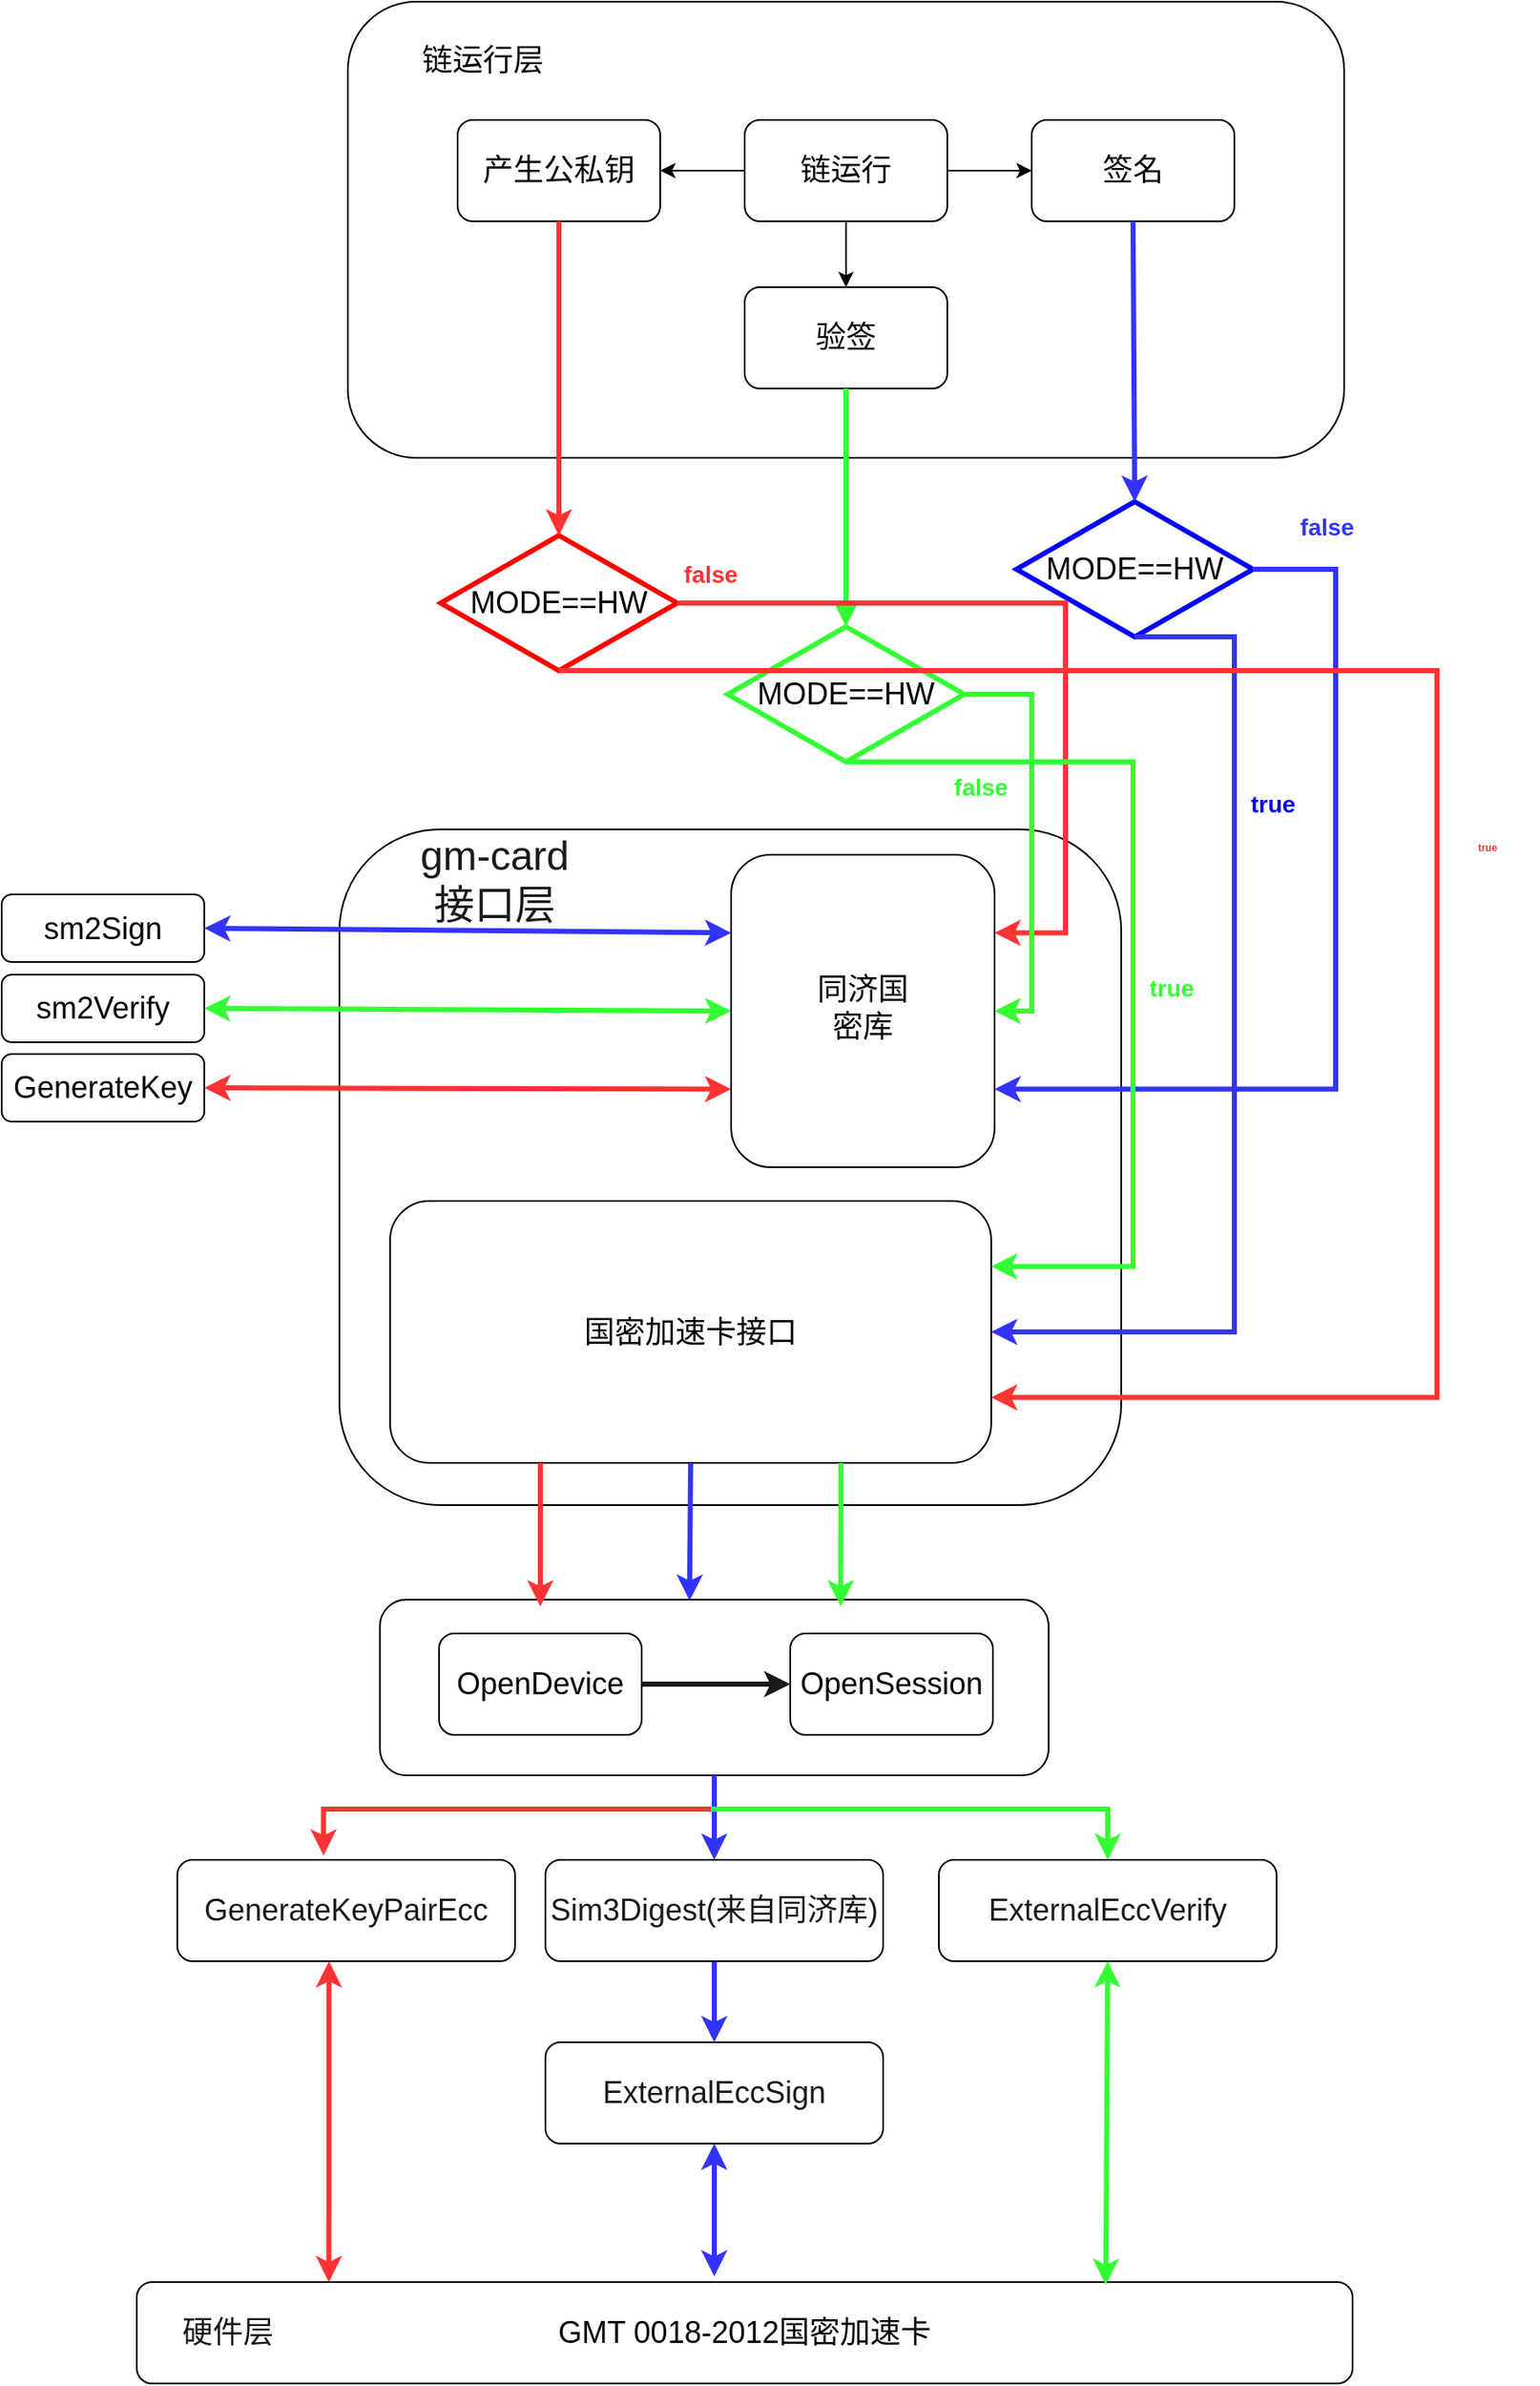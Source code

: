 <mxfile version="16.6.1" type="github">
  <diagram id="c6I_bTGiWWKz6FyQVuJq" name="Page-1">
    <mxGraphModel dx="2287" dy="830" grid="1" gridSize="10" guides="1" tooltips="1" connect="1" arrows="1" fold="1" page="1" pageScale="1" pageWidth="827" pageHeight="1169" math="0" shadow="0">
      <root>
        <mxCell id="0" />
        <mxCell id="1" parent="0" />
        <mxCell id="7-kgMZS4lvq_uKSfa9JE-67" value="" style="rounded=1;whiteSpace=wrap;html=1;fontSize=18;" vertex="1" parent="1">
          <mxGeometry x="74" y="1006" width="396" height="104" as="geometry" />
        </mxCell>
        <mxCell id="7-kgMZS4lvq_uKSfa9JE-5" value="" style="rounded=1;whiteSpace=wrap;html=1;" vertex="1" parent="1">
          <mxGeometry x="55" y="60" width="590" height="270" as="geometry" />
        </mxCell>
        <mxCell id="7-kgMZS4lvq_uKSfa9JE-2" value="&lt;font style=&quot;font-size: 18px&quot;&gt;产生公私钥&lt;/font&gt;" style="rounded=1;whiteSpace=wrap;html=1;" vertex="1" parent="1">
          <mxGeometry x="120" y="130" width="120" height="60" as="geometry" />
        </mxCell>
        <mxCell id="7-kgMZS4lvq_uKSfa9JE-3" value="&lt;font style=&quot;font-size: 18px&quot;&gt;验签&lt;/font&gt;" style="rounded=1;whiteSpace=wrap;html=1;" vertex="1" parent="1">
          <mxGeometry x="290" y="229" width="120" height="60" as="geometry" />
        </mxCell>
        <mxCell id="7-kgMZS4lvq_uKSfa9JE-4" value="&lt;font style=&quot;font-size: 18px&quot;&gt;签名&lt;/font&gt;" style="rounded=1;whiteSpace=wrap;html=1;" vertex="1" parent="1">
          <mxGeometry x="460" y="130" width="120" height="60" as="geometry" />
        </mxCell>
        <mxCell id="7-kgMZS4lvq_uKSfa9JE-6" value="&lt;font style=&quot;font-size: 18px&quot;&gt;链运行层&lt;/font&gt;" style="text;html=1;strokeColor=none;fillColor=none;align=center;verticalAlign=middle;whiteSpace=wrap;rounded=0;" vertex="1" parent="1">
          <mxGeometry x="80" y="80" width="110" height="30" as="geometry" />
        </mxCell>
        <mxCell id="7-kgMZS4lvq_uKSfa9JE-8" value="" style="endArrow=classic;html=1;rounded=0;entryX=0.5;entryY=0;entryDx=0;entryDy=0;exitX=0.5;exitY=1;exitDx=0;exitDy=0;" edge="1" parent="1" source="7-kgMZS4lvq_uKSfa9JE-11" target="7-kgMZS4lvq_uKSfa9JE-3">
          <mxGeometry width="50" height="50" relative="1" as="geometry">
            <mxPoint x="360" y="189" as="sourcePoint" />
            <mxPoint x="440" y="289" as="targetPoint" />
          </mxGeometry>
        </mxCell>
        <mxCell id="7-kgMZS4lvq_uKSfa9JE-12" value="" style="edgeStyle=orthogonalEdgeStyle;rounded=0;orthogonalLoop=1;jettySize=auto;html=1;" edge="1" parent="1" source="7-kgMZS4lvq_uKSfa9JE-11" target="7-kgMZS4lvq_uKSfa9JE-4">
          <mxGeometry relative="1" as="geometry" />
        </mxCell>
        <mxCell id="7-kgMZS4lvq_uKSfa9JE-13" value="" style="edgeStyle=orthogonalEdgeStyle;rounded=0;orthogonalLoop=1;jettySize=auto;html=1;" edge="1" parent="1" source="7-kgMZS4lvq_uKSfa9JE-11" target="7-kgMZS4lvq_uKSfa9JE-2">
          <mxGeometry relative="1" as="geometry" />
        </mxCell>
        <mxCell id="7-kgMZS4lvq_uKSfa9JE-11" value="&lt;font style=&quot;font-size: 18px&quot;&gt;链运行&lt;/font&gt;" style="rounded=1;whiteSpace=wrap;html=1;" vertex="1" parent="1">
          <mxGeometry x="290" y="130" width="120" height="60" as="geometry" />
        </mxCell>
        <mxCell id="7-kgMZS4lvq_uKSfa9JE-14" value="MODE==HW" style="rhombus;whiteSpace=wrap;html=1;fontSize=18;strokeWidth=3;strokeColor=#33FF33;" vertex="1" parent="1">
          <mxGeometry x="280" y="430" width="140" height="80" as="geometry" />
        </mxCell>
        <mxCell id="7-kgMZS4lvq_uKSfa9JE-15" value="MODE==HW" style="rhombus;whiteSpace=wrap;html=1;fontSize=18;strokeColor=#0000FF;strokeWidth=3;" vertex="1" parent="1">
          <mxGeometry x="451" y="356" width="140" height="80" as="geometry" />
        </mxCell>
        <mxCell id="7-kgMZS4lvq_uKSfa9JE-16" value="MODE==HW" style="rhombus;whiteSpace=wrap;html=1;fontSize=18;strokeColor=#FF0000;strokeWidth=3;" vertex="1" parent="1">
          <mxGeometry x="110" y="376" width="140" height="80" as="geometry" />
        </mxCell>
        <mxCell id="7-kgMZS4lvq_uKSfa9JE-19" value="" style="endArrow=classic;html=1;rounded=0;fontSize=18;exitX=0.5;exitY=1;exitDx=0;exitDy=0;entryX=0.5;entryY=0;entryDx=0;entryDy=0;strokeColor=#FF3333;strokeWidth=3;" edge="1" parent="1" source="7-kgMZS4lvq_uKSfa9JE-2" target="7-kgMZS4lvq_uKSfa9JE-16">
          <mxGeometry width="50" height="50" relative="1" as="geometry">
            <mxPoint x="130" y="390" as="sourcePoint" />
            <mxPoint x="180" y="340" as="targetPoint" />
          </mxGeometry>
        </mxCell>
        <mxCell id="7-kgMZS4lvq_uKSfa9JE-20" value="" style="endArrow=classic;html=1;rounded=0;fontSize=18;exitX=0.5;exitY=1;exitDx=0;exitDy=0;entryX=0.5;entryY=0;entryDx=0;entryDy=0;strokeColor=#33FF33;strokeWidth=3;" edge="1" parent="1" source="7-kgMZS4lvq_uKSfa9JE-3" target="7-kgMZS4lvq_uKSfa9JE-14">
          <mxGeometry width="50" height="50" relative="1" as="geometry">
            <mxPoint x="390" y="340" as="sourcePoint" />
            <mxPoint x="440" y="290" as="targetPoint" />
          </mxGeometry>
        </mxCell>
        <mxCell id="7-kgMZS4lvq_uKSfa9JE-21" value="" style="endArrow=classic;html=1;rounded=0;fontSize=18;exitX=0.5;exitY=1;exitDx=0;exitDy=0;entryX=0.5;entryY=0;entryDx=0;entryDy=0;strokeColor=#3333FF;strokeWidth=3;" edge="1" parent="1" source="7-kgMZS4lvq_uKSfa9JE-4" target="7-kgMZS4lvq_uKSfa9JE-15">
          <mxGeometry width="50" height="50" relative="1" as="geometry">
            <mxPoint x="390" y="340" as="sourcePoint" />
            <mxPoint x="440" y="290" as="targetPoint" />
          </mxGeometry>
        </mxCell>
        <mxCell id="7-kgMZS4lvq_uKSfa9JE-22" value="" style="rounded=1;whiteSpace=wrap;html=1;fontSize=18;" vertex="1" parent="1">
          <mxGeometry x="50" y="550" width="463" height="400" as="geometry" />
        </mxCell>
        <mxCell id="7-kgMZS4lvq_uKSfa9JE-25" value="" style="rounded=1;whiteSpace=wrap;html=1;fontSize=18;" vertex="1" parent="1">
          <mxGeometry x="282" y="565" width="156" height="185" as="geometry" />
        </mxCell>
        <mxCell id="7-kgMZS4lvq_uKSfa9JE-28" value="sm2Sign" style="rounded=1;whiteSpace=wrap;html=1;fontSize=18;" vertex="1" parent="1">
          <mxGeometry x="-150" y="588.5" width="120" height="40" as="geometry" />
        </mxCell>
        <mxCell id="7-kgMZS4lvq_uKSfa9JE-30" value="&lt;span&gt;sm2Verify&lt;/span&gt;" style="rounded=1;whiteSpace=wrap;html=1;fontSize=18;" vertex="1" parent="1">
          <mxGeometry x="-150" y="636" width="120" height="40" as="geometry" />
        </mxCell>
        <mxCell id="7-kgMZS4lvq_uKSfa9JE-31" value="&lt;span&gt;GenerateKey&lt;/span&gt;" style="rounded=1;whiteSpace=wrap;html=1;fontSize=18;" vertex="1" parent="1">
          <mxGeometry x="-150" y="683" width="120" height="40" as="geometry" />
        </mxCell>
        <mxCell id="7-kgMZS4lvq_uKSfa9JE-33" value="同济国密库" style="text;html=1;strokeColor=none;fillColor=none;align=center;verticalAlign=middle;whiteSpace=wrap;rounded=0;fontSize=18;" vertex="1" parent="1">
          <mxGeometry x="330" y="617.5" width="60" height="77" as="geometry" />
        </mxCell>
        <mxCell id="7-kgMZS4lvq_uKSfa9JE-46" value="GMT 0018-2012国密加速卡" style="rounded=1;whiteSpace=wrap;html=1;fontSize=18;" vertex="1" parent="1">
          <mxGeometry x="-70" y="1410" width="720" height="60" as="geometry" />
        </mxCell>
        <mxCell id="7-kgMZS4lvq_uKSfa9JE-51" value="" style="edgeStyle=elbowEdgeStyle;elbow=horizontal;endArrow=classic;html=1;rounded=0;fontSize=18;strokeColor=#FF3333;exitX=1;exitY=0.5;exitDx=0;exitDy=0;entryX=1;entryY=0.25;entryDx=0;entryDy=0;strokeWidth=3;" edge="1" parent="1" source="7-kgMZS4lvq_uKSfa9JE-16" target="7-kgMZS4lvq_uKSfa9JE-25">
          <mxGeometry width="50" height="50" relative="1" as="geometry">
            <mxPoint x="70" y="500" as="sourcePoint" />
            <mxPoint x="280" y="604" as="targetPoint" />
            <Array as="points">
              <mxPoint x="480" y="530" />
            </Array>
          </mxGeometry>
        </mxCell>
        <mxCell id="7-kgMZS4lvq_uKSfa9JE-54" value="" style="edgeStyle=elbowEdgeStyle;elbow=horizontal;endArrow=classic;html=1;rounded=0;fontSize=18;strokeColor=#33FF33;exitX=1;exitY=0.5;exitDx=0;exitDy=0;entryX=1;entryY=0.5;entryDx=0;entryDy=0;strokeWidth=3;" edge="1" parent="1" source="7-kgMZS4lvq_uKSfa9JE-14" target="7-kgMZS4lvq_uKSfa9JE-25">
          <mxGeometry width="50" height="50" relative="1" as="geometry">
            <mxPoint x="110" y="510" as="sourcePoint" />
            <mxPoint x="160" y="460" as="targetPoint" />
            <Array as="points">
              <mxPoint x="460" y="580" />
            </Array>
          </mxGeometry>
        </mxCell>
        <mxCell id="7-kgMZS4lvq_uKSfa9JE-55" value="" style="edgeStyle=elbowEdgeStyle;elbow=horizontal;endArrow=classic;html=1;rounded=0;fontSize=18;strokeColor=#3333FF;exitX=1;exitY=0.5;exitDx=0;exitDy=0;entryX=1;entryY=0.75;entryDx=0;entryDy=0;strokeWidth=3;" edge="1" parent="1" source="7-kgMZS4lvq_uKSfa9JE-15" target="7-kgMZS4lvq_uKSfa9JE-25">
          <mxGeometry width="50" height="50" relative="1" as="geometry">
            <mxPoint x="140" y="610" as="sourcePoint" />
            <mxPoint x="190" y="560" as="targetPoint" />
            <Array as="points">
              <mxPoint x="640" y="580" />
            </Array>
          </mxGeometry>
        </mxCell>
        <mxCell id="7-kgMZS4lvq_uKSfa9JE-56" value="国密加速卡接口" style="rounded=1;whiteSpace=wrap;html=1;fontSize=18;" vertex="1" parent="1">
          <mxGeometry x="80" y="770" width="356" height="155" as="geometry" />
        </mxCell>
        <mxCell id="7-kgMZS4lvq_uKSfa9JE-57" value="" style="edgeStyle=elbowEdgeStyle;elbow=horizontal;endArrow=classic;html=1;rounded=0;fontSize=18;strokeColor=#33FF33;exitX=0.5;exitY=1;exitDx=0;exitDy=0;entryX=1;entryY=0.25;entryDx=0;entryDy=0;strokeWidth=3;" edge="1" parent="1" source="7-kgMZS4lvq_uKSfa9JE-14" target="7-kgMZS4lvq_uKSfa9JE-56">
          <mxGeometry width="50" height="50" relative="1" as="geometry">
            <mxPoint x="520" y="570" as="sourcePoint" />
            <mxPoint x="570" y="520" as="targetPoint" />
            <Array as="points">
              <mxPoint x="520" y="640" />
            </Array>
          </mxGeometry>
        </mxCell>
        <mxCell id="7-kgMZS4lvq_uKSfa9JE-58" value="" style="edgeStyle=elbowEdgeStyle;elbow=horizontal;endArrow=classic;html=1;rounded=0;fontSize=18;strokeColor=#3333FF;exitX=0.5;exitY=1;exitDx=0;exitDy=0;entryX=1;entryY=0.5;entryDx=0;entryDy=0;strokeWidth=3;" edge="1" parent="1" source="7-kgMZS4lvq_uKSfa9JE-15" target="7-kgMZS4lvq_uKSfa9JE-56">
          <mxGeometry width="50" height="50" relative="1" as="geometry">
            <mxPoint x="610" y="830" as="sourcePoint" />
            <mxPoint x="660" y="780" as="targetPoint" />
            <Array as="points">
              <mxPoint x="580" y="640" />
            </Array>
          </mxGeometry>
        </mxCell>
        <mxCell id="7-kgMZS4lvq_uKSfa9JE-59" value="" style="edgeStyle=elbowEdgeStyle;elbow=horizontal;endArrow=classic;html=1;rounded=0;fontSize=18;strokeColor=#FF3333;exitX=0.5;exitY=1;exitDx=0;exitDy=0;entryX=1;entryY=0.75;entryDx=0;entryDy=0;strokeWidth=3;" edge="1" parent="1" source="7-kgMZS4lvq_uKSfa9JE-16" target="7-kgMZS4lvq_uKSfa9JE-56">
          <mxGeometry width="50" height="50" relative="1" as="geometry">
            <mxPoint x="30" y="510" as="sourcePoint" />
            <mxPoint x="80" y="460" as="targetPoint" />
            <Array as="points">
              <mxPoint x="700" y="700" />
            </Array>
          </mxGeometry>
        </mxCell>
        <mxCell id="7-kgMZS4lvq_uKSfa9JE-61" value="" style="endArrow=classic;startArrow=classic;html=1;rounded=0;fontSize=18;strokeColor=#33FF33;strokeWidth=3;entryX=0;entryY=0.5;entryDx=0;entryDy=0;exitX=1;exitY=0.5;exitDx=0;exitDy=0;" edge="1" parent="1" source="7-kgMZS4lvq_uKSfa9JE-30" target="7-kgMZS4lvq_uKSfa9JE-25">
          <mxGeometry width="50" height="50" relative="1" as="geometry">
            <mxPoint x="90" y="650" as="sourcePoint" />
            <mxPoint x="140" y="600" as="targetPoint" />
          </mxGeometry>
        </mxCell>
        <mxCell id="7-kgMZS4lvq_uKSfa9JE-62" value="" style="endArrow=classic;startArrow=classic;html=1;rounded=0;fontSize=18;strokeColor=#3333FF;strokeWidth=3;entryX=0;entryY=0.25;entryDx=0;entryDy=0;exitX=1;exitY=0.5;exitDx=0;exitDy=0;" edge="1" parent="1" source="7-kgMZS4lvq_uKSfa9JE-28" target="7-kgMZS4lvq_uKSfa9JE-25">
          <mxGeometry width="50" height="50" relative="1" as="geometry">
            <mxPoint x="140" y="690" as="sourcePoint" />
            <mxPoint x="190" y="640" as="targetPoint" />
          </mxGeometry>
        </mxCell>
        <mxCell id="7-kgMZS4lvq_uKSfa9JE-63" value="" style="endArrow=classic;startArrow=classic;html=1;rounded=0;fontSize=18;strokeColor=#FF3333;strokeWidth=3;entryX=0;entryY=0.75;entryDx=0;entryDy=0;exitX=1;exitY=0.5;exitDx=0;exitDy=0;" edge="1" parent="1" source="7-kgMZS4lvq_uKSfa9JE-31" target="7-kgMZS4lvq_uKSfa9JE-25">
          <mxGeometry width="50" height="50" relative="1" as="geometry">
            <mxPoint x="140" y="690" as="sourcePoint" />
            <mxPoint x="190" y="640" as="targetPoint" />
          </mxGeometry>
        </mxCell>
        <mxCell id="7-kgMZS4lvq_uKSfa9JE-70" value="" style="edgeStyle=orthogonalEdgeStyle;rounded=0;orthogonalLoop=1;jettySize=auto;html=1;fontSize=18;strokeColor=#1A1A1A;strokeWidth=3;" edge="1" parent="1" source="7-kgMZS4lvq_uKSfa9JE-65" target="7-kgMZS4lvq_uKSfa9JE-66">
          <mxGeometry relative="1" as="geometry" />
        </mxCell>
        <mxCell id="7-kgMZS4lvq_uKSfa9JE-65" value="OpenDevice" style="rounded=1;whiteSpace=wrap;html=1;fontSize=18;" vertex="1" parent="1">
          <mxGeometry x="109" y="1026" width="120" height="60" as="geometry" />
        </mxCell>
        <mxCell id="7-kgMZS4lvq_uKSfa9JE-66" value="OpenSession" style="rounded=1;whiteSpace=wrap;html=1;fontSize=18;" vertex="1" parent="1">
          <mxGeometry x="317" y="1026" width="120" height="60" as="geometry" />
        </mxCell>
        <mxCell id="7-kgMZS4lvq_uKSfa9JE-71" value="&lt;font color=&quot;#1a1a1a&quot;&gt;GenerateKeyPairEcc&lt;/font&gt;" style="rounded=1;whiteSpace=wrap;html=1;fontSize=18;" vertex="1" parent="1">
          <mxGeometry x="-46" y="1160" width="200" height="60" as="geometry" />
        </mxCell>
        <mxCell id="7-kgMZS4lvq_uKSfa9JE-80" value="" style="edgeStyle=orthogonalEdgeStyle;rounded=0;orthogonalLoop=1;jettySize=auto;html=1;fontSize=18;fontColor=#1A1A1A;strokeColor=#3333FF;strokeWidth=3;" edge="1" parent="1" source="7-kgMZS4lvq_uKSfa9JE-72" target="7-kgMZS4lvq_uKSfa9JE-74">
          <mxGeometry relative="1" as="geometry" />
        </mxCell>
        <mxCell id="7-kgMZS4lvq_uKSfa9JE-72" value="&lt;font color=&quot;#1a1a1a&quot;&gt;Sim3Digest(来自同济库)&lt;/font&gt;" style="rounded=1;whiteSpace=wrap;html=1;fontSize=18;" vertex="1" parent="1">
          <mxGeometry x="172" y="1160" width="200" height="60" as="geometry" />
        </mxCell>
        <mxCell id="7-kgMZS4lvq_uKSfa9JE-73" value="&lt;font color=&quot;#1a1a1a&quot;&gt;ExternalEccVerify&lt;/font&gt;" style="rounded=1;whiteSpace=wrap;html=1;fontSize=18;" vertex="1" parent="1">
          <mxGeometry x="405" y="1160" width="200" height="60" as="geometry" />
        </mxCell>
        <mxCell id="7-kgMZS4lvq_uKSfa9JE-74" value="&lt;font color=&quot;#1a1a1a&quot;&gt;ExternalEccSign&lt;/font&gt;" style="rounded=1;whiteSpace=wrap;html=1;fontSize=18;" vertex="1" parent="1">
          <mxGeometry x="172" y="1268" width="200" height="60" as="geometry" />
        </mxCell>
        <mxCell id="7-kgMZS4lvq_uKSfa9JE-76" value="" style="endArrow=classic;html=1;rounded=0;fontSize=18;fontColor=#1A1A1A;strokeColor=#3333FF;strokeWidth=3;exitX=0.5;exitY=1;exitDx=0;exitDy=0;entryX=0.5;entryY=0;entryDx=0;entryDy=0;" edge="1" parent="1" source="7-kgMZS4lvq_uKSfa9JE-67" target="7-kgMZS4lvq_uKSfa9JE-72">
          <mxGeometry width="50" height="50" relative="1" as="geometry">
            <mxPoint x="-300" y="1090" as="sourcePoint" />
            <mxPoint x="-250" y="1040" as="targetPoint" />
          </mxGeometry>
        </mxCell>
        <mxCell id="7-kgMZS4lvq_uKSfa9JE-77" value="" style="edgeStyle=segmentEdgeStyle;endArrow=classic;html=1;rounded=0;fontSize=18;fontColor=#1A1A1A;strokeColor=#FF3333;strokeWidth=3;entryX=0.433;entryY=-0.042;entryDx=0;entryDy=0;entryPerimeter=0;" edge="1" parent="1" target="7-kgMZS4lvq_uKSfa9JE-71">
          <mxGeometry width="50" height="50" relative="1" as="geometry">
            <mxPoint x="270" y="1130" as="sourcePoint" />
            <mxPoint x="290" y="980" as="targetPoint" />
          </mxGeometry>
        </mxCell>
        <mxCell id="7-kgMZS4lvq_uKSfa9JE-79" value="" style="edgeStyle=segmentEdgeStyle;endArrow=classic;html=1;rounded=0;fontSize=18;fontColor=#1A1A1A;strokeColor=#33FF33;strokeWidth=3;entryX=0.5;entryY=0;entryDx=0;entryDy=0;" edge="1" parent="1" target="7-kgMZS4lvq_uKSfa9JE-73">
          <mxGeometry width="50" height="50" relative="1" as="geometry">
            <mxPoint x="270" y="1130" as="sourcePoint" />
            <mxPoint x="620" y="1080" as="targetPoint" />
          </mxGeometry>
        </mxCell>
        <mxCell id="7-kgMZS4lvq_uKSfa9JE-81" value="" style="endArrow=classic;startArrow=classic;html=1;rounded=0;fontSize=18;fontColor=#1A1A1A;strokeColor=#3333FF;strokeWidth=3;entryX=0.5;entryY=1;entryDx=0;entryDy=0;exitX=0.475;exitY=-0.056;exitDx=0;exitDy=0;exitPerimeter=0;" edge="1" parent="1" source="7-kgMZS4lvq_uKSfa9JE-46" target="7-kgMZS4lvq_uKSfa9JE-74">
          <mxGeometry width="50" height="50" relative="1" as="geometry">
            <mxPoint x="250" y="1390" as="sourcePoint" />
            <mxPoint x="300" y="1340" as="targetPoint" />
          </mxGeometry>
        </mxCell>
        <mxCell id="7-kgMZS4lvq_uKSfa9JE-82" value="" style="endArrow=classic;startArrow=classic;html=1;rounded=0;fontSize=18;fontColor=#1A1A1A;strokeColor=#FF3333;strokeWidth=3;entryX=0.449;entryY=1;entryDx=0;entryDy=0;entryPerimeter=0;exitX=0.158;exitY=0;exitDx=0;exitDy=0;exitPerimeter=0;" edge="1" parent="1" source="7-kgMZS4lvq_uKSfa9JE-46" target="7-kgMZS4lvq_uKSfa9JE-71">
          <mxGeometry width="50" height="50" relative="1" as="geometry">
            <mxPoint x="40" y="1350" as="sourcePoint" />
            <mxPoint x="90" y="1300" as="targetPoint" />
          </mxGeometry>
        </mxCell>
        <mxCell id="7-kgMZS4lvq_uKSfa9JE-83" value="" style="endArrow=classic;startArrow=classic;html=1;rounded=0;fontSize=18;fontColor=#1A1A1A;strokeColor=#33FF33;strokeWidth=3;entryX=0.5;entryY=1;entryDx=0;entryDy=0;exitX=0.797;exitY=0.028;exitDx=0;exitDy=0;exitPerimeter=0;" edge="1" parent="1" source="7-kgMZS4lvq_uKSfa9JE-46" target="7-kgMZS4lvq_uKSfa9JE-73">
          <mxGeometry width="50" height="50" relative="1" as="geometry">
            <mxPoint x="480" y="1330" as="sourcePoint" />
            <mxPoint x="530" y="1280" as="targetPoint" />
          </mxGeometry>
        </mxCell>
        <mxCell id="7-kgMZS4lvq_uKSfa9JE-84" value="" style="endArrow=classic;html=1;rounded=0;fontSize=18;fontColor=#1A1A1A;strokeColor=#FF3333;strokeWidth=3;exitX=0.25;exitY=1;exitDx=0;exitDy=0;" edge="1" parent="1" source="7-kgMZS4lvq_uKSfa9JE-56">
          <mxGeometry width="50" height="50" relative="1" as="geometry">
            <mxPoint x="-30" y="1010" as="sourcePoint" />
            <mxPoint x="169" y="1010" as="targetPoint" />
          </mxGeometry>
        </mxCell>
        <mxCell id="7-kgMZS4lvq_uKSfa9JE-85" value="" style="endArrow=classic;html=1;rounded=0;fontSize=18;fontColor=#1A1A1A;strokeColor=#3333FF;strokeWidth=3;exitX=0.5;exitY=1;exitDx=0;exitDy=0;entryX=0.463;entryY=0.006;entryDx=0;entryDy=0;entryPerimeter=0;" edge="1" parent="1" source="7-kgMZS4lvq_uKSfa9JE-56" target="7-kgMZS4lvq_uKSfa9JE-67">
          <mxGeometry width="50" height="50" relative="1" as="geometry">
            <mxPoint x="-60" y="980" as="sourcePoint" />
            <mxPoint x="258" y="1000" as="targetPoint" />
          </mxGeometry>
        </mxCell>
        <mxCell id="7-kgMZS4lvq_uKSfa9JE-86" value="" style="endArrow=classic;html=1;rounded=0;fontSize=18;fontColor=#1A1A1A;strokeColor=#33FF33;strokeWidth=3;exitX=0.75;exitY=1;exitDx=0;exitDy=0;entryX=0.689;entryY=0.038;entryDx=0;entryDy=0;entryPerimeter=0;" edge="1" parent="1" source="7-kgMZS4lvq_uKSfa9JE-56" target="7-kgMZS4lvq_uKSfa9JE-67">
          <mxGeometry width="50" height="50" relative="1" as="geometry">
            <mxPoint x="570" y="1010" as="sourcePoint" />
            <mxPoint x="620" y="960" as="targetPoint" />
          </mxGeometry>
        </mxCell>
        <mxCell id="7-kgMZS4lvq_uKSfa9JE-87" value="硬件层" style="text;html=1;strokeColor=none;fillColor=none;align=center;verticalAlign=middle;whiteSpace=wrap;rounded=0;fontSize=18;fontColor=#1A1A1A;" vertex="1" parent="1">
          <mxGeometry x="-46" y="1425" width="60" height="30" as="geometry" />
        </mxCell>
        <mxCell id="7-kgMZS4lvq_uKSfa9JE-88" value="&lt;font style=&quot;font-size: 24px&quot;&gt;gm-card接口层&lt;/font&gt;" style="text;html=1;strokeColor=none;fillColor=none;align=center;verticalAlign=middle;whiteSpace=wrap;rounded=0;fontSize=18;fontColor=#1A1A1A;" vertex="1" parent="1">
          <mxGeometry x="94" y="565" width="96" height="30" as="geometry" />
        </mxCell>
        <mxCell id="7-kgMZS4lvq_uKSfa9JE-95" value="&lt;font style=&quot;font-size: 14px&quot; color=&quot;#ff3333&quot;&gt;&lt;b&gt;false&lt;/b&gt;&lt;/font&gt;" style="text;html=1;strokeColor=none;fillColor=none;align=center;verticalAlign=middle;whiteSpace=wrap;rounded=0;fontSize=24;fontColor=#1A1A1A;" vertex="1" parent="1">
          <mxGeometry x="240" y="381" width="60" height="30" as="geometry" />
        </mxCell>
        <mxCell id="7-kgMZS4lvq_uKSfa9JE-96" value="&lt;font style=&quot;font-size: 6px&quot; color=&quot;#ff3333&quot;&gt;&lt;b&gt;true&lt;/b&gt;&lt;/font&gt;" style="text;html=1;strokeColor=none;fillColor=none;align=center;verticalAlign=middle;whiteSpace=wrap;rounded=0;fontSize=24;fontColor=#1A1A1A;" vertex="1" parent="1">
          <mxGeometry x="700" y="540" width="60" height="30" as="geometry" />
        </mxCell>
        <mxCell id="7-kgMZS4lvq_uKSfa9JE-98" value="&lt;b&gt;&lt;font color=&quot;#33ff33&quot; style=&quot;font-size: 14px&quot;&gt;true&lt;/font&gt;&lt;/b&gt;" style="text;html=1;strokeColor=none;fillColor=none;align=center;verticalAlign=middle;whiteSpace=wrap;rounded=0;fontSize=8;fontColor=#FF3333;" vertex="1" parent="1">
          <mxGeometry x="513" y="628.5" width="60" height="30" as="geometry" />
        </mxCell>
        <mxCell id="7-kgMZS4lvq_uKSfa9JE-99" value="&lt;b&gt;&lt;font color=&quot;#33ff33&quot; style=&quot;font-size: 14px&quot;&gt;false&lt;/font&gt;&lt;/b&gt;" style="text;html=1;strokeColor=none;fillColor=none;align=center;verticalAlign=middle;whiteSpace=wrap;rounded=0;fontSize=8;fontColor=#FF3333;" vertex="1" parent="1">
          <mxGeometry x="400" y="510" width="60" height="30" as="geometry" />
        </mxCell>
        <mxCell id="7-kgMZS4lvq_uKSfa9JE-100" value="&lt;b&gt;&lt;font color=&quot;#3333ff&quot; style=&quot;font-size: 14px&quot;&gt;false&lt;/font&gt;&lt;/b&gt;" style="text;html=1;strokeColor=none;fillColor=none;align=center;verticalAlign=middle;whiteSpace=wrap;rounded=0;fontSize=8;fontColor=#FF3333;" vertex="1" parent="1">
          <mxGeometry x="605" y="356" width="60" height="30" as="geometry" />
        </mxCell>
        <mxCell id="7-kgMZS4lvq_uKSfa9JE-101" value="&lt;b&gt;&lt;font color=&quot;#0000ff&quot; style=&quot;font-size: 14px&quot;&gt;true&lt;/font&gt;&lt;/b&gt;" style="text;html=1;strokeColor=none;fillColor=none;align=center;verticalAlign=middle;whiteSpace=wrap;rounded=0;fontSize=8;fontColor=#FF3333;" vertex="1" parent="1">
          <mxGeometry x="573" y="520" width="60" height="30" as="geometry" />
        </mxCell>
      </root>
    </mxGraphModel>
  </diagram>
</mxfile>
